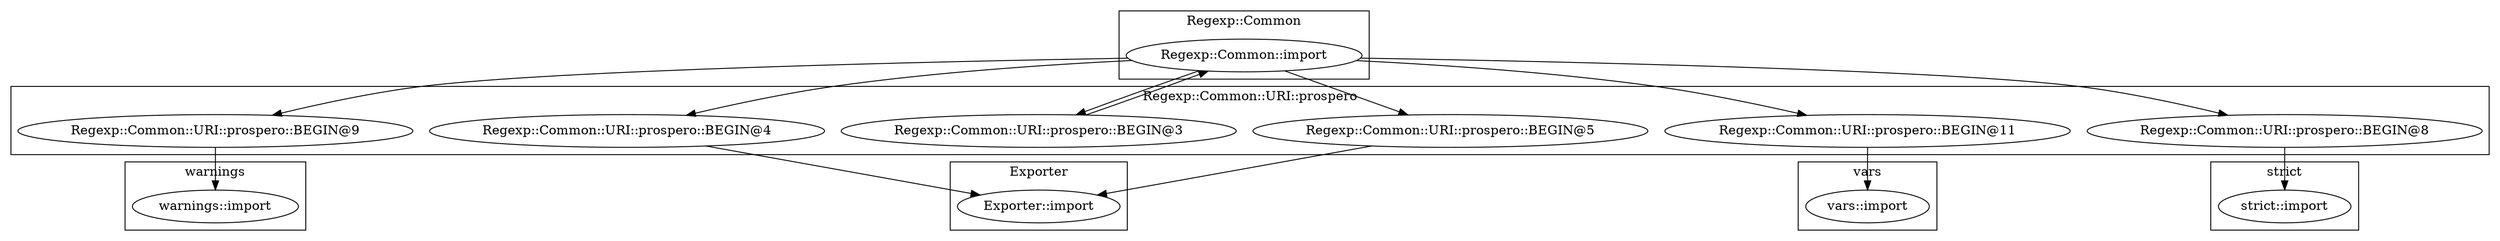digraph {
graph [overlap=false]
subgraph cluster_warnings {
	label="warnings";
	"warnings::import";
}
subgraph cluster_vars {
	label="vars";
	"vars::import";
}
subgraph cluster_strict {
	label="strict";
	"strict::import";
}
subgraph cluster_Regexp_Common_URI_prospero {
	label="Regexp::Common::URI::prospero";
	"Regexp::Common::URI::prospero::BEGIN@9";
	"Regexp::Common::URI::prospero::BEGIN@5";
	"Regexp::Common::URI::prospero::BEGIN@11";
	"Regexp::Common::URI::prospero::BEGIN@3";
	"Regexp::Common::URI::prospero::BEGIN@4";
	"Regexp::Common::URI::prospero::BEGIN@8";
}
subgraph cluster_Exporter {
	label="Exporter";
	"Exporter::import";
}
subgraph cluster_Regexp_Common {
	label="Regexp::Common";
	"Regexp::Common::import";
}
"Regexp::Common::URI::prospero::BEGIN@3" -> "Regexp::Common::import";
"Regexp::Common::URI::prospero::BEGIN@5" -> "Exporter::import";
"Regexp::Common::URI::prospero::BEGIN@4" -> "Exporter::import";
"Regexp::Common::import" -> "Regexp::Common::URI::prospero::BEGIN@3";
"Regexp::Common::import" -> "Regexp::Common::URI::prospero::BEGIN@5";
"Regexp::Common::import" -> "Regexp::Common::URI::prospero::BEGIN@8";
"Regexp::Common::import" -> "Regexp::Common::URI::prospero::BEGIN@11";
"Regexp::Common::import" -> "Regexp::Common::URI::prospero::BEGIN@9";
"Regexp::Common::URI::prospero::BEGIN@9" -> "warnings::import";
"Regexp::Common::import" -> "Regexp::Common::URI::prospero::BEGIN@4";
"Regexp::Common::URI::prospero::BEGIN@11" -> "vars::import";
"Regexp::Common::URI::prospero::BEGIN@8" -> "strict::import";
}
